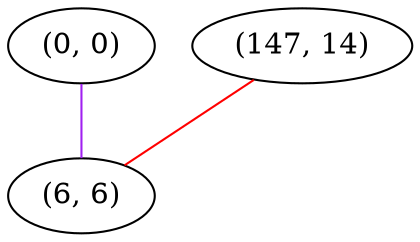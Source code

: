 graph "" {
"(0, 0)";
"(147, 14)";
"(6, 6)";
"(0, 0)" -- "(6, 6)"  [color=purple, key=0, weight=4];
"(147, 14)" -- "(6, 6)"  [color=red, key=0, weight=1];
}
